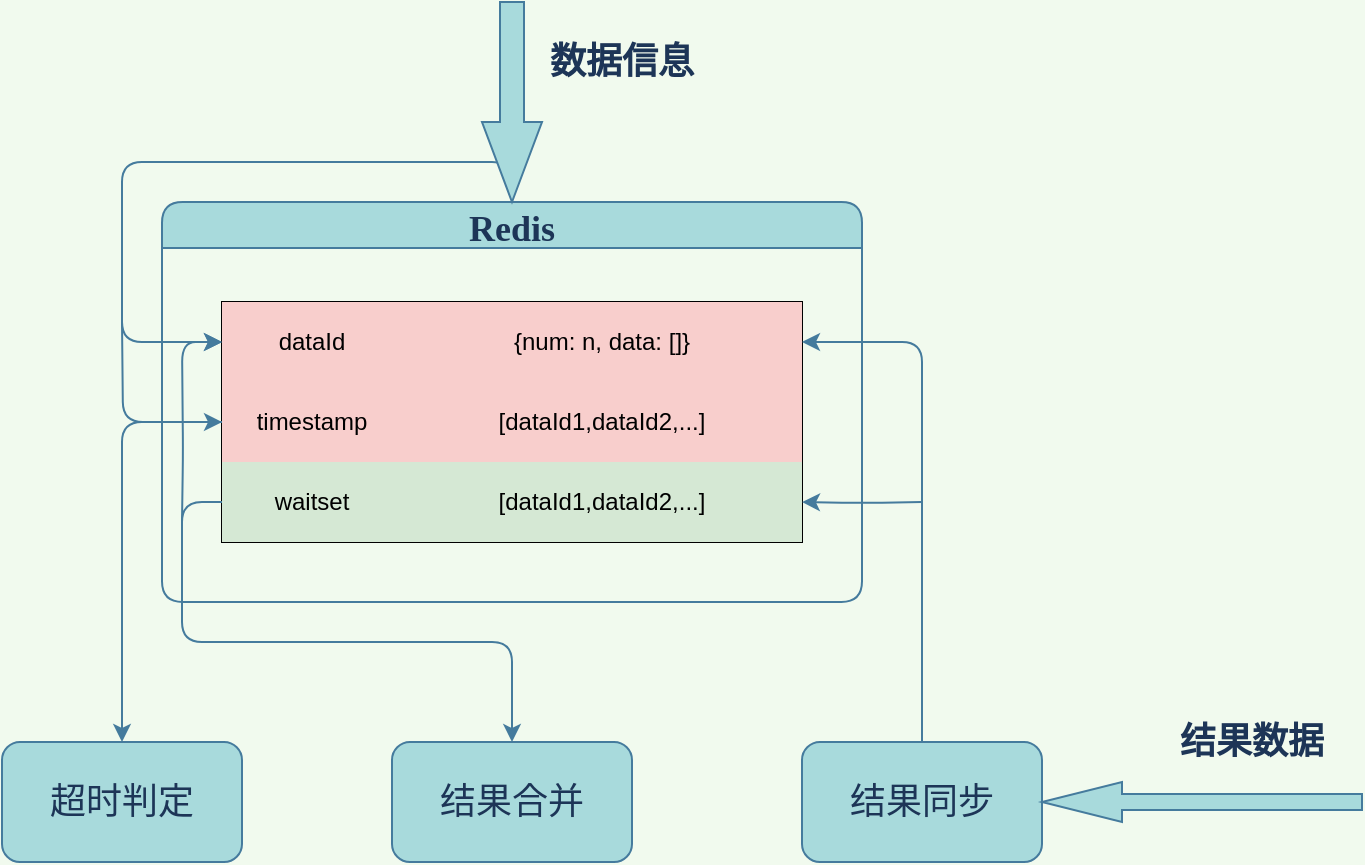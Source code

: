 <mxfile version="13.10.4" type="github">
  <diagram id="O3RzbCQzSW8cufATyr0_" name="第 1 页">
    <mxGraphModel dx="868" dy="394" grid="1" gridSize="10" guides="1" tooltips="1" connect="1" arrows="1" fold="1" page="1" pageScale="1" pageWidth="827" pageHeight="1169" background="#F1FAEE" math="0" shadow="0">
      <root>
        <mxCell id="0" />
        <mxCell id="1" parent="0" />
        <mxCell id="h39ezOy-Aa_Jzsbm-7YE-2" value="Redis" style="swimlane;rounded=1;sketch=0;strokeColor=#457B9D;fillColor=#A8DADC;fontColor=#1D3557;fontSize=18;fontFamily=Verdana;" vertex="1" parent="1">
          <mxGeometry x="160" y="160" width="350" height="200" as="geometry" />
        </mxCell>
        <mxCell id="h39ezOy-Aa_Jzsbm-7YE-16" value="" style="shape=table;html=1;whiteSpace=wrap;startSize=0;container=1;collapsible=0;childLayout=tableLayout;" vertex="1" parent="h39ezOy-Aa_Jzsbm-7YE-2">
          <mxGeometry x="30" y="50" width="290" height="120" as="geometry" />
        </mxCell>
        <mxCell id="h39ezOy-Aa_Jzsbm-7YE-17" value="" style="shape=partialRectangle;html=1;whiteSpace=wrap;collapsible=0;dropTarget=0;pointerEvents=0;fillColor=none;top=0;left=0;bottom=0;right=0;points=[[0,0.5],[1,0.5]];portConstraint=eastwest;" vertex="1" parent="h39ezOy-Aa_Jzsbm-7YE-16">
          <mxGeometry width="290" height="40" as="geometry" />
        </mxCell>
        <mxCell id="h39ezOy-Aa_Jzsbm-7YE-18" value="dataId" style="shape=partialRectangle;html=1;whiteSpace=wrap;connectable=0;overflow=hidden;fillColor=#f8cecc;top=0;left=0;bottom=0;right=0;strokeColor=#b85450;" vertex="1" parent="h39ezOy-Aa_Jzsbm-7YE-17">
          <mxGeometry width="90" height="40" as="geometry" />
        </mxCell>
        <mxCell id="h39ezOy-Aa_Jzsbm-7YE-19" value="{num: n, data: []}" style="shape=partialRectangle;html=1;whiteSpace=wrap;connectable=0;overflow=hidden;fillColor=#f8cecc;top=0;left=0;bottom=0;right=0;strokeColor=#b85450;" vertex="1" parent="h39ezOy-Aa_Jzsbm-7YE-17">
          <mxGeometry x="90" width="200" height="40" as="geometry" />
        </mxCell>
        <mxCell id="h39ezOy-Aa_Jzsbm-7YE-20" value="" style="shape=partialRectangle;html=1;whiteSpace=wrap;collapsible=0;dropTarget=0;pointerEvents=0;fillColor=none;top=0;left=0;bottom=0;right=0;points=[[0,0.5],[1,0.5]];portConstraint=eastwest;" vertex="1" parent="h39ezOy-Aa_Jzsbm-7YE-16">
          <mxGeometry y="40" width="290" height="40" as="geometry" />
        </mxCell>
        <mxCell id="h39ezOy-Aa_Jzsbm-7YE-21" value="timestamp" style="shape=partialRectangle;html=1;whiteSpace=wrap;connectable=0;overflow=hidden;fillColor=#f8cecc;top=0;left=0;bottom=0;right=0;strokeColor=#b85450;" vertex="1" parent="h39ezOy-Aa_Jzsbm-7YE-20">
          <mxGeometry width="90" height="40" as="geometry" />
        </mxCell>
        <mxCell id="h39ezOy-Aa_Jzsbm-7YE-22" value="[dataId1,dataId2,...]" style="shape=partialRectangle;html=1;whiteSpace=wrap;connectable=0;overflow=hidden;fillColor=#f8cecc;top=0;left=0;bottom=0;right=0;strokeColor=#b85450;" vertex="1" parent="h39ezOy-Aa_Jzsbm-7YE-20">
          <mxGeometry x="90" width="200" height="40" as="geometry" />
        </mxCell>
        <mxCell id="h39ezOy-Aa_Jzsbm-7YE-23" value="" style="shape=partialRectangle;html=1;whiteSpace=wrap;collapsible=0;dropTarget=0;pointerEvents=0;fillColor=none;top=0;left=0;bottom=0;right=0;points=[[0,0.5],[1,0.5]];portConstraint=eastwest;" vertex="1" parent="h39ezOy-Aa_Jzsbm-7YE-16">
          <mxGeometry y="80" width="290" height="40" as="geometry" />
        </mxCell>
        <mxCell id="h39ezOy-Aa_Jzsbm-7YE-24" value="waitset" style="shape=partialRectangle;html=1;whiteSpace=wrap;connectable=0;overflow=hidden;fillColor=#d5e8d4;top=0;left=0;bottom=0;right=0;strokeColor=#82b366;" vertex="1" parent="h39ezOy-Aa_Jzsbm-7YE-23">
          <mxGeometry width="90" height="40" as="geometry" />
        </mxCell>
        <mxCell id="h39ezOy-Aa_Jzsbm-7YE-25" value="[dataId1,dataId2,...]" style="shape=partialRectangle;html=1;whiteSpace=wrap;connectable=0;overflow=hidden;fillColor=#d5e8d4;top=0;left=0;bottom=0;right=0;strokeColor=#82b366;" vertex="1" parent="h39ezOy-Aa_Jzsbm-7YE-23">
          <mxGeometry x="90" width="200" height="40" as="geometry" />
        </mxCell>
        <mxCell id="h39ezOy-Aa_Jzsbm-7YE-34" style="edgeStyle=orthogonalEdgeStyle;curved=0;rounded=1;sketch=0;orthogonalLoop=1;jettySize=auto;html=1;exitX=0.5;exitY=0;exitDx=0;exitDy=0;entryX=0;entryY=0.5;entryDx=0;entryDy=0;strokeColor=#457B9D;fillColor=#A8DADC;fontFamily=Verdana;fontSize=18;fontColor=#1D3557;" edge="1" parent="h39ezOy-Aa_Jzsbm-7YE-2" source="h39ezOy-Aa_Jzsbm-7YE-2" target="h39ezOy-Aa_Jzsbm-7YE-17">
          <mxGeometry relative="1" as="geometry">
            <Array as="points">
              <mxPoint x="175" y="-20" />
              <mxPoint x="-20" y="-20" />
              <mxPoint x="-20" y="70" />
            </Array>
          </mxGeometry>
        </mxCell>
        <mxCell id="h39ezOy-Aa_Jzsbm-7YE-26" value="" style="html=1;shadow=0;dashed=0;align=center;verticalAlign=middle;shape=mxgraph.arrows2.arrow;dy=0.6;dx=40;direction=south;notch=0;rounded=1;sketch=0;strokeColor=#457B9D;fillColor=#A8DADC;fontFamily=Verdana;fontSize=18;fontColor=#1D3557;" vertex="1" parent="1">
          <mxGeometry x="320" y="60" width="30" height="100" as="geometry" />
        </mxCell>
        <mxCell id="h39ezOy-Aa_Jzsbm-7YE-27" value="数据信息" style="text;html=1;strokeColor=none;fillColor=none;align=center;verticalAlign=middle;whiteSpace=wrap;rounded=0;sketch=0;fontFamily=Verdana;fontSize=18;fontColor=#1D3557;fontStyle=1" vertex="1" parent="1">
          <mxGeometry x="350" y="80" width="80" height="20" as="geometry" />
        </mxCell>
        <mxCell id="h39ezOy-Aa_Jzsbm-7YE-28" value="结果合并" style="rounded=1;whiteSpace=wrap;html=1;sketch=0;strokeColor=#457B9D;fillColor=#A8DADC;fontFamily=Verdana;fontSize=18;fontColor=#1D3557;" vertex="1" parent="1">
          <mxGeometry x="275" y="430" width="120" height="60" as="geometry" />
        </mxCell>
        <mxCell id="h39ezOy-Aa_Jzsbm-7YE-33" style="edgeStyle=orthogonalEdgeStyle;curved=0;rounded=1;sketch=0;orthogonalLoop=1;jettySize=auto;html=1;exitX=0.5;exitY=0;exitDx=0;exitDy=0;strokeColor=#457B9D;fillColor=#A8DADC;fontFamily=Verdana;fontSize=18;fontColor=#1D3557;" edge="1" parent="1" source="h39ezOy-Aa_Jzsbm-7YE-29" target="h39ezOy-Aa_Jzsbm-7YE-17">
          <mxGeometry relative="1" as="geometry" />
        </mxCell>
        <mxCell id="h39ezOy-Aa_Jzsbm-7YE-29" value="结果同步" style="rounded=1;whiteSpace=wrap;html=1;sketch=0;strokeColor=#457B9D;fillColor=#A8DADC;fontFamily=Verdana;fontSize=18;fontColor=#1D3557;" vertex="1" parent="1">
          <mxGeometry x="480" y="430" width="120" height="60" as="geometry" />
        </mxCell>
        <mxCell id="h39ezOy-Aa_Jzsbm-7YE-30" value="超时判定" style="rounded=1;whiteSpace=wrap;html=1;sketch=0;strokeColor=#457B9D;fillColor=#A8DADC;fontFamily=Verdana;fontSize=18;fontColor=#1D3557;" vertex="1" parent="1">
          <mxGeometry x="80" y="430" width="120" height="60" as="geometry" />
        </mxCell>
        <mxCell id="h39ezOy-Aa_Jzsbm-7YE-31" value="" style="html=1;shadow=0;dashed=0;align=center;verticalAlign=middle;shape=mxgraph.arrows2.arrow;dy=0.6;dx=40;flipH=1;notch=0;rounded=1;sketch=0;strokeColor=#457B9D;fillColor=#A8DADC;fontFamily=Verdana;fontSize=18;fontColor=#1D3557;" vertex="1" parent="1">
          <mxGeometry x="600" y="450" width="160" height="20" as="geometry" />
        </mxCell>
        <mxCell id="h39ezOy-Aa_Jzsbm-7YE-32" value="结果数据" style="text;html=1;strokeColor=none;fillColor=none;align=center;verticalAlign=middle;whiteSpace=wrap;rounded=0;sketch=0;fontFamily=Verdana;fontSize=18;fontColor=#1D3557;fontStyle=1" vertex="1" parent="1">
          <mxGeometry x="660" y="420" width="90" height="20" as="geometry" />
        </mxCell>
        <mxCell id="h39ezOy-Aa_Jzsbm-7YE-36" style="edgeStyle=orthogonalEdgeStyle;curved=0;rounded=1;sketch=0;orthogonalLoop=1;jettySize=auto;html=1;exitX=0;exitY=0.5;exitDx=0;exitDy=0;strokeColor=#457B9D;fillColor=#A8DADC;fontFamily=Verdana;fontSize=18;fontColor=#1D3557;entryX=0;entryY=0.5;entryDx=0;entryDy=0;" edge="1" parent="1" target="h39ezOy-Aa_Jzsbm-7YE-20">
          <mxGeometry relative="1" as="geometry">
            <mxPoint x="140" y="220" as="sourcePoint" />
          </mxGeometry>
        </mxCell>
        <mxCell id="h39ezOy-Aa_Jzsbm-7YE-37" style="edgeStyle=orthogonalEdgeStyle;curved=0;rounded=1;sketch=0;orthogonalLoop=1;jettySize=auto;html=1;exitX=1;exitY=0.5;exitDx=0;exitDy=0;strokeColor=#457B9D;fillColor=#A8DADC;fontFamily=Verdana;fontSize=18;fontColor=#1D3557;entryX=1;entryY=0.5;entryDx=0;entryDy=0;" edge="1" parent="1" target="h39ezOy-Aa_Jzsbm-7YE-23">
          <mxGeometry relative="1" as="geometry">
            <mxPoint x="540" y="310" as="sourcePoint" />
          </mxGeometry>
        </mxCell>
        <mxCell id="h39ezOy-Aa_Jzsbm-7YE-38" style="edgeStyle=orthogonalEdgeStyle;curved=0;rounded=1;sketch=0;orthogonalLoop=1;jettySize=auto;html=1;strokeColor=#457B9D;fillColor=#A8DADC;fontFamily=Verdana;fontSize=18;fontColor=#1D3557;entryX=0.5;entryY=0;entryDx=0;entryDy=0;" edge="1" parent="1" source="h39ezOy-Aa_Jzsbm-7YE-20" target="h39ezOy-Aa_Jzsbm-7YE-30">
          <mxGeometry relative="1" as="geometry" />
        </mxCell>
        <mxCell id="h39ezOy-Aa_Jzsbm-7YE-39" style="edgeStyle=orthogonalEdgeStyle;curved=0;rounded=1;sketch=0;orthogonalLoop=1;jettySize=auto;html=1;strokeColor=#457B9D;fillColor=#A8DADC;fontFamily=Verdana;fontSize=18;fontColor=#1D3557;entryX=0.5;entryY=0;entryDx=0;entryDy=0;" edge="1" parent="1" source="h39ezOy-Aa_Jzsbm-7YE-23" target="h39ezOy-Aa_Jzsbm-7YE-28">
          <mxGeometry relative="1" as="geometry" />
        </mxCell>
        <mxCell id="h39ezOy-Aa_Jzsbm-7YE-40" style="edgeStyle=orthogonalEdgeStyle;curved=0;rounded=1;sketch=0;orthogonalLoop=1;jettySize=auto;html=1;exitX=0;exitY=0.5;exitDx=0;exitDy=0;strokeColor=#457B9D;fillColor=#A8DADC;fontFamily=Verdana;fontSize=18;fontColor=#1D3557;entryX=0;entryY=0.5;entryDx=0;entryDy=0;" edge="1" parent="1" target="h39ezOy-Aa_Jzsbm-7YE-17">
          <mxGeometry relative="1" as="geometry">
            <mxPoint x="170" y="320" as="sourcePoint" />
          </mxGeometry>
        </mxCell>
      </root>
    </mxGraphModel>
  </diagram>
</mxfile>

